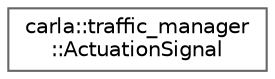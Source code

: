 digraph "类继承关系图"
{
 // INTERACTIVE_SVG=YES
 // LATEX_PDF_SIZE
  bgcolor="transparent";
  edge [fontname=Helvetica,fontsize=10,labelfontname=Helvetica,labelfontsize=10];
  node [fontname=Helvetica,fontsize=10,shape=box,height=0.2,width=0.4];
  rankdir="LR";
  Node0 [id="Node000000",label="carla::traffic_manager\l::ActuationSignal",height=0.2,width=0.4,color="grey40", fillcolor="white", style="filled",URL="$dd/da4/structcarla_1_1traffic__manager_1_1ActuationSignal.html",tooltip="Structure to hold the actuation signals."];
}
